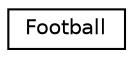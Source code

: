 digraph "Graphical Class Hierarchy"
{
 // LATEX_PDF_SIZE
  edge [fontname="Helvetica",fontsize="10",labelfontname="Helvetica",labelfontsize="10"];
  node [fontname="Helvetica",fontsize="10",shape=record];
  rankdir="LR";
  Node0 [label="Football",height=0.2,width=0.4,color="black", fillcolor="white", style="filled",URL="$class_football.html",tooltip=" "];
}
